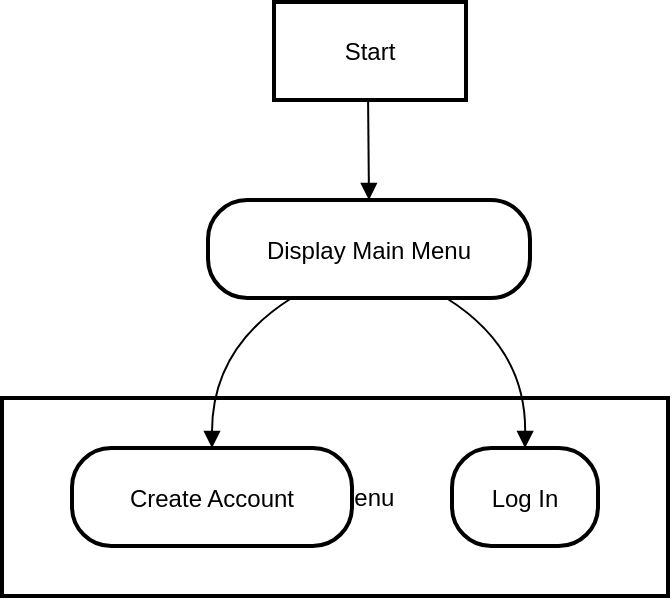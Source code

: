 <mxfile version="24.8.3">
  <diagram name="Page-1" id="6s8nYTehzailuycTaPmI">
    <mxGraphModel>
      <root>
        <mxCell id="0" />
        <mxCell id="1" parent="0" />
        <mxCell id="2" value="Main Menu" style="whiteSpace=wrap;strokeWidth=2;" vertex="1" parent="1">
          <mxGeometry x="8" y="206" width="333" height="99" as="geometry" />
        </mxCell>
        <mxCell id="3" value="Start" style="whiteSpace=wrap;strokeWidth=2;" vertex="1" parent="1">
          <mxGeometry x="144" y="8" width="96" height="49" as="geometry" />
        </mxCell>
        <mxCell id="4" value="Display Main Menu" style="rounded=1;arcSize=40;strokeWidth=2" vertex="1" parent="1">
          <mxGeometry x="111" y="107" width="161" height="49" as="geometry" />
        </mxCell>
        <mxCell id="5" value="Create Account" style="rounded=1;arcSize=40;strokeWidth=2" vertex="1" parent="1">
          <mxGeometry x="43" y="231" width="140" height="49" as="geometry" />
        </mxCell>
        <mxCell id="6" value="Log In" style="rounded=1;arcSize=40;strokeWidth=2" vertex="1" parent="1">
          <mxGeometry x="233" y="231" width="73" height="49" as="geometry" />
        </mxCell>
        <mxCell id="7" value="" style="curved=1;startArrow=none;endArrow=block;exitX=0.49;exitY=1;entryX=0.5;entryY=0;" edge="1" parent="1" source="3" target="4">
          <mxGeometry relative="1" as="geometry">
            <Array as="points" />
          </mxGeometry>
        </mxCell>
        <mxCell id="8" value="" style="curved=1;startArrow=none;endArrow=block;exitX=0.26;exitY=1;entryX=0.5;entryY=0;" edge="1" parent="1" source="4" target="5">
          <mxGeometry relative="1" as="geometry">
            <Array as="points">
              <mxPoint x="113" y="181" />
            </Array>
          </mxGeometry>
        </mxCell>
        <mxCell id="9" value="" style="curved=1;startArrow=none;endArrow=block;exitX=0.74;exitY=1;entryX=0.5;entryY=0;" edge="1" parent="1" source="4" target="6">
          <mxGeometry relative="1" as="geometry">
            <Array as="points">
              <mxPoint x="270" y="181" />
            </Array>
          </mxGeometry>
        </mxCell>
      </root>
    </mxGraphModel>
  </diagram>
</mxfile>
